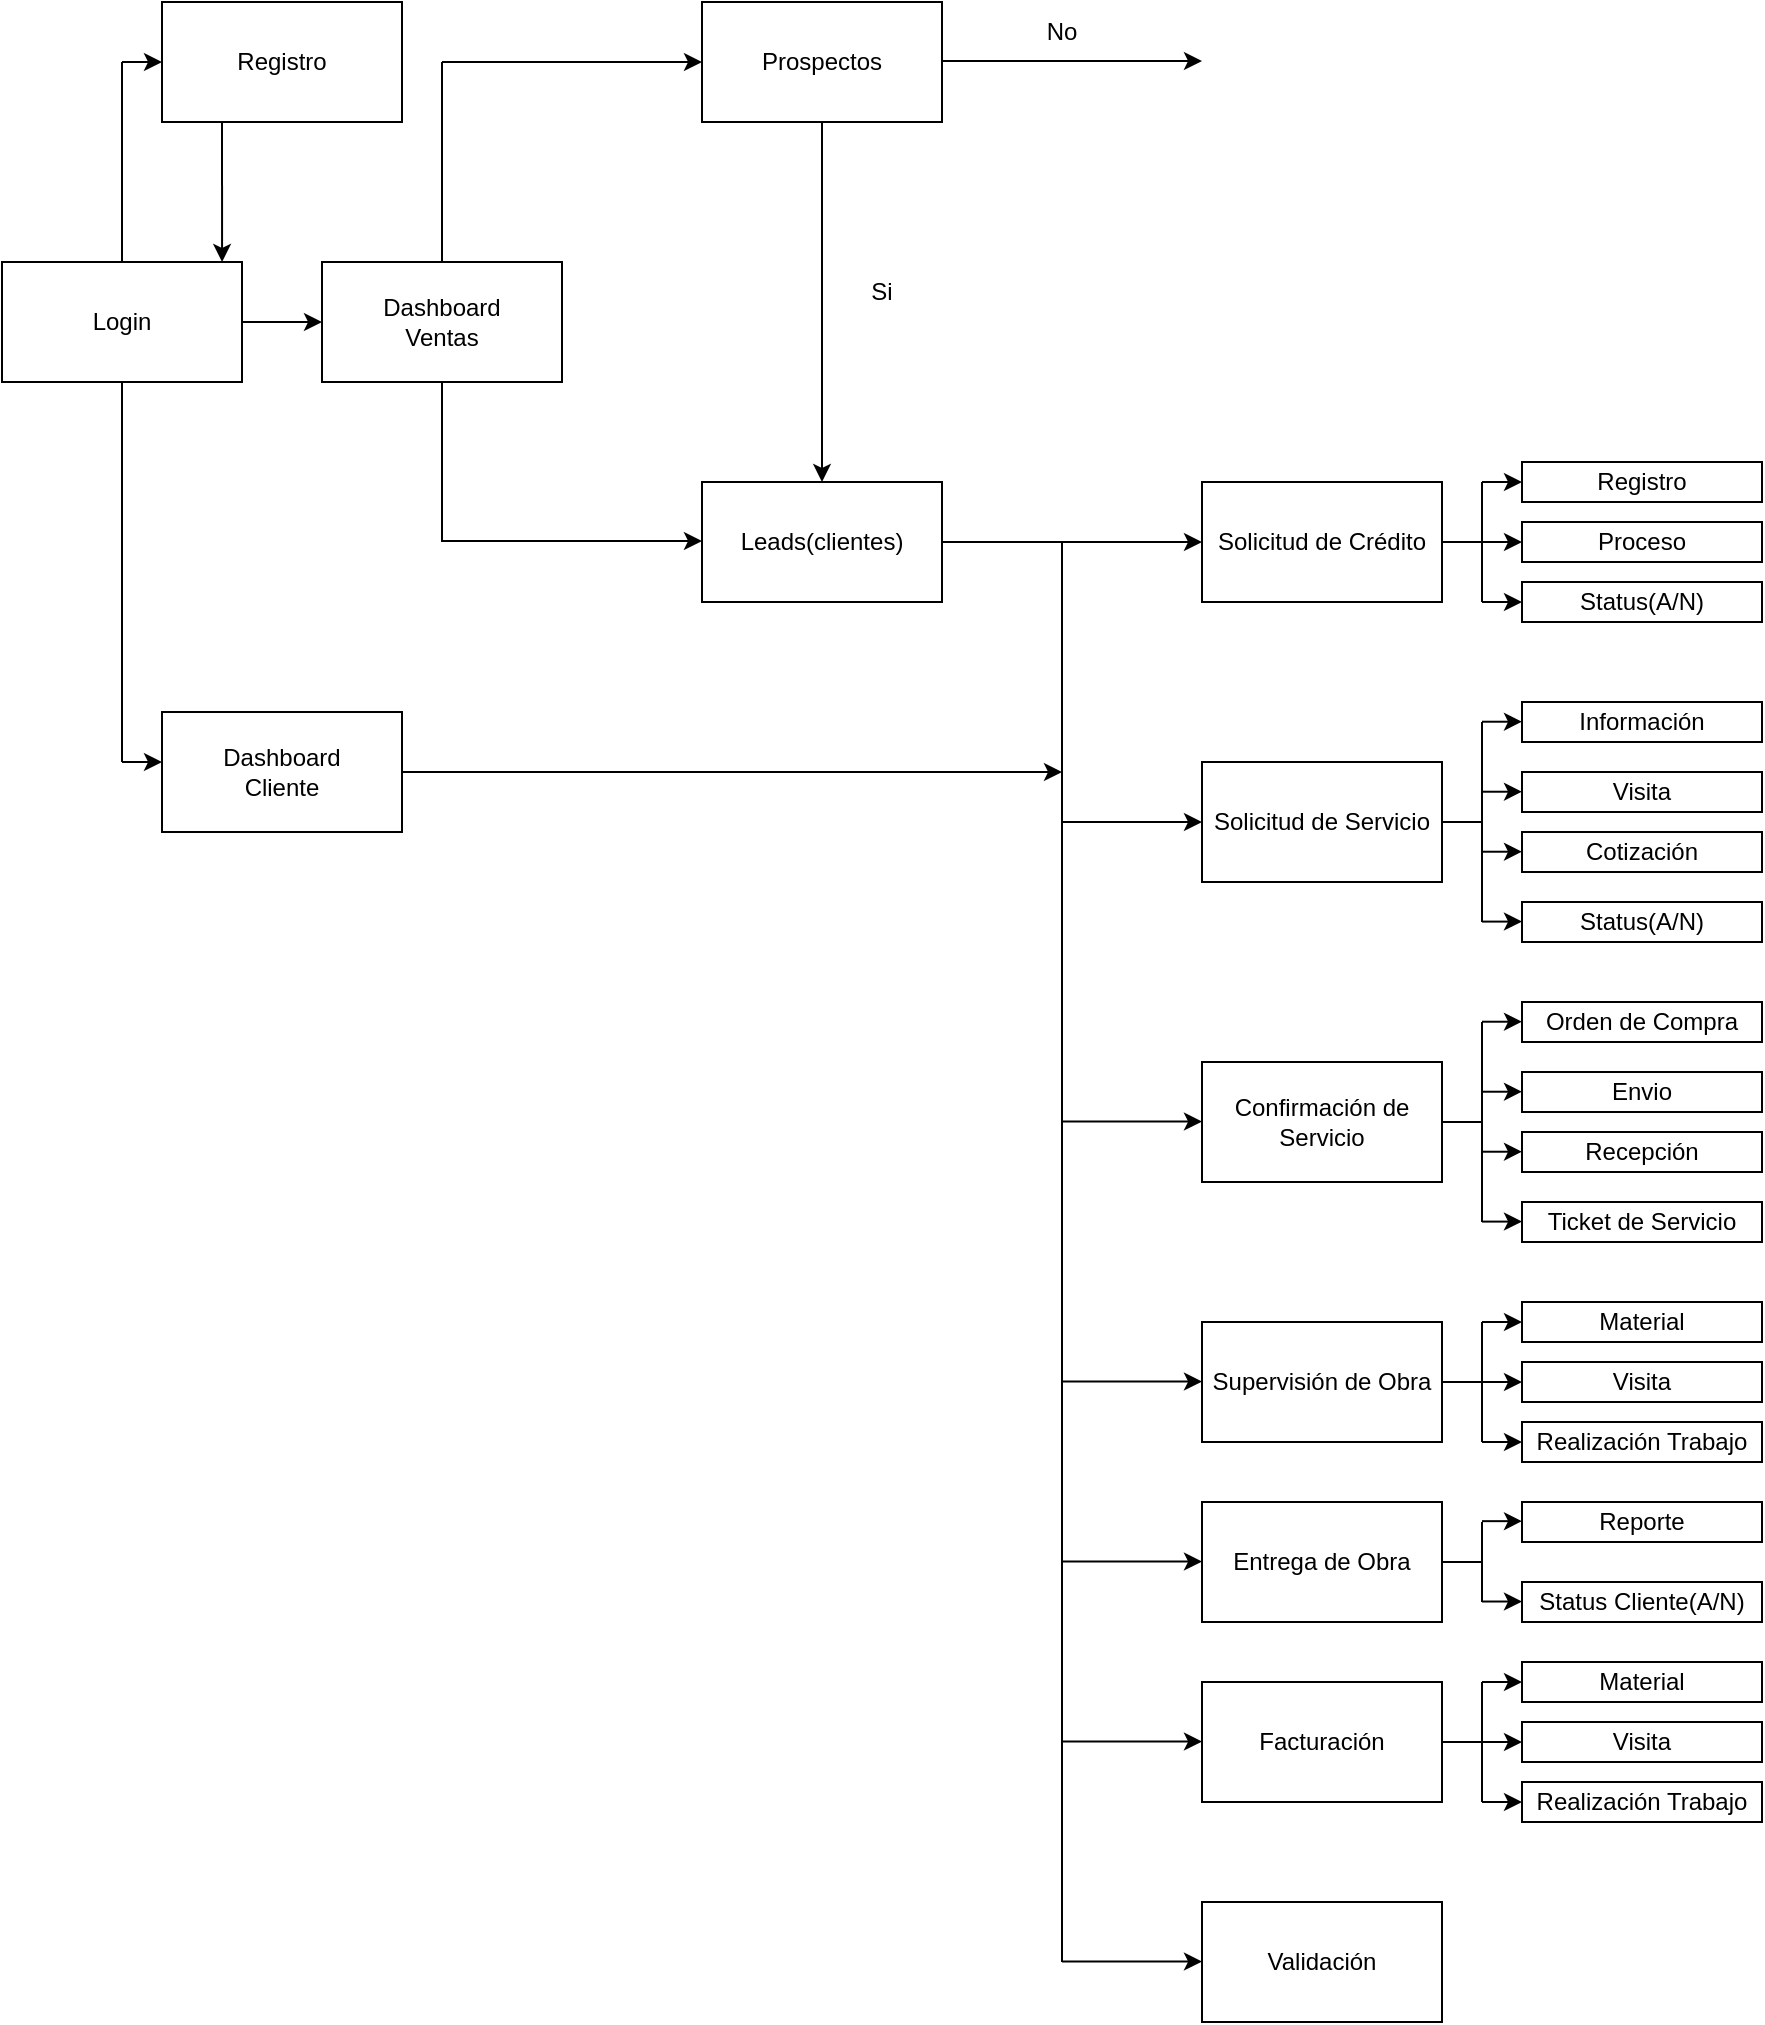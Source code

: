 <mxfile version="21.3.7" type="github">
  <diagram name="Page-1" id="Txa7uv1hDkDG_xIrRgC_">
    <mxGraphModel dx="2462" dy="1242" grid="1" gridSize="10" guides="1" tooltips="1" connect="1" arrows="1" fold="1" page="1" pageScale="1" pageWidth="850" pageHeight="1100" math="0" shadow="0">
      <root>
        <mxCell id="0" />
        <mxCell id="1" parent="0" />
        <mxCell id="wEfhnZ8D-ninJqCg0Blz-1" value="Login" style="rounded=0;whiteSpace=wrap;html=1;" vertex="1" parent="1">
          <mxGeometry x="90" y="350" width="120" height="60" as="geometry" />
        </mxCell>
        <mxCell id="wEfhnZ8D-ninJqCg0Blz-2" value="Registro" style="rounded=0;whiteSpace=wrap;html=1;" vertex="1" parent="1">
          <mxGeometry x="170" y="220" width="120" height="60" as="geometry" />
        </mxCell>
        <mxCell id="wEfhnZ8D-ninJqCg0Blz-3" value="" style="endArrow=none;html=1;rounded=0;exitX=0.5;exitY=0;exitDx=0;exitDy=0;" edge="1" parent="1" source="wEfhnZ8D-ninJqCg0Blz-1">
          <mxGeometry width="50" height="50" relative="1" as="geometry">
            <mxPoint x="400" y="440" as="sourcePoint" />
            <mxPoint x="150" y="250" as="targetPoint" />
          </mxGeometry>
        </mxCell>
        <mxCell id="wEfhnZ8D-ninJqCg0Blz-4" value="" style="endArrow=classic;html=1;rounded=0;entryX=0;entryY=0.5;entryDx=0;entryDy=0;" edge="1" parent="1" target="wEfhnZ8D-ninJqCg0Blz-2">
          <mxGeometry width="50" height="50" relative="1" as="geometry">
            <mxPoint x="150" y="250" as="sourcePoint" />
            <mxPoint x="450" y="390" as="targetPoint" />
          </mxGeometry>
        </mxCell>
        <mxCell id="wEfhnZ8D-ninJqCg0Blz-5" value="" style="endArrow=classic;html=1;rounded=0;exitX=0.25;exitY=1;exitDx=0;exitDy=0;entryX=0.917;entryY=0;entryDx=0;entryDy=0;entryPerimeter=0;" edge="1" parent="1" source="wEfhnZ8D-ninJqCg0Blz-2" target="wEfhnZ8D-ninJqCg0Blz-1">
          <mxGeometry width="50" height="50" relative="1" as="geometry">
            <mxPoint x="400" y="440" as="sourcePoint" />
            <mxPoint x="450" y="390" as="targetPoint" />
          </mxGeometry>
        </mxCell>
        <mxCell id="wEfhnZ8D-ninJqCg0Blz-6" value="" style="endArrow=classic;html=1;rounded=0;exitX=1;exitY=0.5;exitDx=0;exitDy=0;" edge="1" parent="1" source="wEfhnZ8D-ninJqCg0Blz-1">
          <mxGeometry width="50" height="50" relative="1" as="geometry">
            <mxPoint x="400" y="440" as="sourcePoint" />
            <mxPoint x="250" y="380" as="targetPoint" />
          </mxGeometry>
        </mxCell>
        <mxCell id="wEfhnZ8D-ninJqCg0Blz-7" value="Dashboard&lt;br&gt;Ventas" style="rounded=0;whiteSpace=wrap;html=1;" vertex="1" parent="1">
          <mxGeometry x="250" y="350" width="120" height="60" as="geometry" />
        </mxCell>
        <mxCell id="wEfhnZ8D-ninJqCg0Blz-8" value="" style="endArrow=none;html=1;rounded=0;exitX=0.5;exitY=0;exitDx=0;exitDy=0;" edge="1" parent="1" source="wEfhnZ8D-ninJqCg0Blz-7">
          <mxGeometry width="50" height="50" relative="1" as="geometry">
            <mxPoint x="400" y="440" as="sourcePoint" />
            <mxPoint x="310" y="250" as="targetPoint" />
          </mxGeometry>
        </mxCell>
        <mxCell id="wEfhnZ8D-ninJqCg0Blz-10" value="" style="endArrow=classic;html=1;rounded=0;" edge="1" parent="1">
          <mxGeometry width="50" height="50" relative="1" as="geometry">
            <mxPoint x="310" y="250" as="sourcePoint" />
            <mxPoint x="440" y="250" as="targetPoint" />
          </mxGeometry>
        </mxCell>
        <mxCell id="wEfhnZ8D-ninJqCg0Blz-11" value="Prospectos" style="rounded=0;whiteSpace=wrap;html=1;" vertex="1" parent="1">
          <mxGeometry x="440" y="220" width="120" height="60" as="geometry" />
        </mxCell>
        <mxCell id="wEfhnZ8D-ninJqCg0Blz-12" value="Leads(clientes)" style="rounded=0;whiteSpace=wrap;html=1;" vertex="1" parent="1">
          <mxGeometry x="440" y="460" width="120" height="60" as="geometry" />
        </mxCell>
        <mxCell id="wEfhnZ8D-ninJqCg0Blz-13" value="" style="endArrow=none;html=1;rounded=0;exitX=0.5;exitY=1;exitDx=0;exitDy=0;" edge="1" parent="1" source="wEfhnZ8D-ninJqCg0Blz-7">
          <mxGeometry width="50" height="50" relative="1" as="geometry">
            <mxPoint x="320" y="360" as="sourcePoint" />
            <mxPoint x="310" y="490" as="targetPoint" />
          </mxGeometry>
        </mxCell>
        <mxCell id="wEfhnZ8D-ninJqCg0Blz-14" value="" style="endArrow=classic;html=1;rounded=0;" edge="1" parent="1">
          <mxGeometry width="50" height="50" relative="1" as="geometry">
            <mxPoint x="310" y="489.5" as="sourcePoint" />
            <mxPoint x="440" y="489.5" as="targetPoint" />
          </mxGeometry>
        </mxCell>
        <mxCell id="wEfhnZ8D-ninJqCg0Blz-15" value="" style="endArrow=classic;html=1;rounded=0;exitX=0.5;exitY=1;exitDx=0;exitDy=0;entryX=0.5;entryY=0;entryDx=0;entryDy=0;" edge="1" parent="1" source="wEfhnZ8D-ninJqCg0Blz-11" target="wEfhnZ8D-ninJqCg0Blz-12">
          <mxGeometry width="50" height="50" relative="1" as="geometry">
            <mxPoint x="400" y="440" as="sourcePoint" />
            <mxPoint x="450" y="390" as="targetPoint" />
          </mxGeometry>
        </mxCell>
        <mxCell id="wEfhnZ8D-ninJqCg0Blz-16" value="Si" style="text;html=1;strokeColor=none;fillColor=none;align=center;verticalAlign=middle;whiteSpace=wrap;rounded=0;" vertex="1" parent="1">
          <mxGeometry x="500" y="350" width="60" height="30" as="geometry" />
        </mxCell>
        <mxCell id="wEfhnZ8D-ninJqCg0Blz-17" value="No" style="text;html=1;strokeColor=none;fillColor=none;align=center;verticalAlign=middle;whiteSpace=wrap;rounded=0;" vertex="1" parent="1">
          <mxGeometry x="590" y="220" width="60" height="30" as="geometry" />
        </mxCell>
        <mxCell id="wEfhnZ8D-ninJqCg0Blz-18" value="" style="endArrow=classic;html=1;rounded=0;" edge="1" parent="1">
          <mxGeometry width="50" height="50" relative="1" as="geometry">
            <mxPoint x="560" y="249.5" as="sourcePoint" />
            <mxPoint x="690" y="249.5" as="targetPoint" />
          </mxGeometry>
        </mxCell>
        <mxCell id="wEfhnZ8D-ninJqCg0Blz-19" value="Solicitud de Crédito" style="rounded=0;whiteSpace=wrap;html=1;" vertex="1" parent="1">
          <mxGeometry x="690" y="460" width="120" height="60" as="geometry" />
        </mxCell>
        <mxCell id="wEfhnZ8D-ninJqCg0Blz-20" value="" style="endArrow=classic;html=1;rounded=0;exitX=1;exitY=0.5;exitDx=0;exitDy=0;entryX=0;entryY=0.5;entryDx=0;entryDy=0;" edge="1" parent="1" source="wEfhnZ8D-ninJqCg0Blz-12" target="wEfhnZ8D-ninJqCg0Blz-19">
          <mxGeometry width="50" height="50" relative="1" as="geometry">
            <mxPoint x="320" y="499.5" as="sourcePoint" />
            <mxPoint x="450" y="499.5" as="targetPoint" />
          </mxGeometry>
        </mxCell>
        <mxCell id="wEfhnZ8D-ninJqCg0Blz-21" value="Solicitud de Servicio" style="rounded=0;whiteSpace=wrap;html=1;" vertex="1" parent="1">
          <mxGeometry x="690" y="600" width="120" height="60" as="geometry" />
        </mxCell>
        <mxCell id="wEfhnZ8D-ninJqCg0Blz-22" value="Confirmación de Servicio" style="rounded=0;whiteSpace=wrap;html=1;" vertex="1" parent="1">
          <mxGeometry x="690" y="750" width="120" height="60" as="geometry" />
        </mxCell>
        <mxCell id="wEfhnZ8D-ninJqCg0Blz-23" value="Supervisión de Obra" style="rounded=0;whiteSpace=wrap;html=1;" vertex="1" parent="1">
          <mxGeometry x="690" y="880" width="120" height="60" as="geometry" />
        </mxCell>
        <mxCell id="wEfhnZ8D-ninJqCg0Blz-24" value="Facturación" style="rounded=0;whiteSpace=wrap;html=1;" vertex="1" parent="1">
          <mxGeometry x="690" y="1060" width="120" height="60" as="geometry" />
        </mxCell>
        <mxCell id="wEfhnZ8D-ninJqCg0Blz-25" value="Validación" style="rounded=0;whiteSpace=wrap;html=1;" vertex="1" parent="1">
          <mxGeometry x="690" y="1170" width="120" height="60" as="geometry" />
        </mxCell>
        <mxCell id="wEfhnZ8D-ninJqCg0Blz-26" value="Entrega de Obra" style="rounded=0;whiteSpace=wrap;html=1;" vertex="1" parent="1">
          <mxGeometry x="690" y="970" width="120" height="60" as="geometry" />
        </mxCell>
        <mxCell id="wEfhnZ8D-ninJqCg0Blz-28" value="" style="endArrow=classic;html=1;rounded=0;entryX=0;entryY=0.5;entryDx=0;entryDy=0;" edge="1" parent="1" target="wEfhnZ8D-ninJqCg0Blz-21">
          <mxGeometry width="50" height="50" relative="1" as="geometry">
            <mxPoint x="620" y="630" as="sourcePoint" />
            <mxPoint x="650" y="600" as="targetPoint" />
          </mxGeometry>
        </mxCell>
        <mxCell id="wEfhnZ8D-ninJqCg0Blz-29" value="" style="endArrow=classic;html=1;rounded=0;entryX=0;entryY=0.5;entryDx=0;entryDy=0;" edge="1" parent="1">
          <mxGeometry width="50" height="50" relative="1" as="geometry">
            <mxPoint x="620" y="779.8" as="sourcePoint" />
            <mxPoint x="690" y="779.8" as="targetPoint" />
          </mxGeometry>
        </mxCell>
        <mxCell id="wEfhnZ8D-ninJqCg0Blz-30" value="" style="endArrow=classic;html=1;rounded=0;entryX=0;entryY=0.5;entryDx=0;entryDy=0;" edge="1" parent="1">
          <mxGeometry width="50" height="50" relative="1" as="geometry">
            <mxPoint x="620" y="909.8" as="sourcePoint" />
            <mxPoint x="690" y="909.8" as="targetPoint" />
          </mxGeometry>
        </mxCell>
        <mxCell id="wEfhnZ8D-ninJqCg0Blz-31" value="" style="endArrow=classic;html=1;rounded=0;entryX=0;entryY=0.5;entryDx=0;entryDy=0;" edge="1" parent="1">
          <mxGeometry width="50" height="50" relative="1" as="geometry">
            <mxPoint x="620" y="999.8" as="sourcePoint" />
            <mxPoint x="690" y="999.8" as="targetPoint" />
          </mxGeometry>
        </mxCell>
        <mxCell id="wEfhnZ8D-ninJqCg0Blz-32" value="" style="endArrow=classic;html=1;rounded=0;entryX=0;entryY=0.5;entryDx=0;entryDy=0;" edge="1" parent="1">
          <mxGeometry width="50" height="50" relative="1" as="geometry">
            <mxPoint x="620" y="1089.8" as="sourcePoint" />
            <mxPoint x="690" y="1089.8" as="targetPoint" />
          </mxGeometry>
        </mxCell>
        <mxCell id="wEfhnZ8D-ninJqCg0Blz-33" value="" style="endArrow=classic;html=1;rounded=0;entryX=0;entryY=0.5;entryDx=0;entryDy=0;" edge="1" parent="1">
          <mxGeometry width="50" height="50" relative="1" as="geometry">
            <mxPoint x="620" y="1199.8" as="sourcePoint" />
            <mxPoint x="690" y="1199.8" as="targetPoint" />
          </mxGeometry>
        </mxCell>
        <mxCell id="wEfhnZ8D-ninJqCg0Blz-34" value="" style="endArrow=none;html=1;rounded=0;" edge="1" parent="1">
          <mxGeometry width="50" height="50" relative="1" as="geometry">
            <mxPoint x="620" y="1200" as="sourcePoint" />
            <mxPoint x="620" y="490" as="targetPoint" />
          </mxGeometry>
        </mxCell>
        <mxCell id="wEfhnZ8D-ninJqCg0Blz-35" value="Registro" style="rounded=0;whiteSpace=wrap;html=1;" vertex="1" parent="1">
          <mxGeometry x="850" y="450" width="120" height="20" as="geometry" />
        </mxCell>
        <mxCell id="wEfhnZ8D-ninJqCg0Blz-36" value="Proceso" style="rounded=0;whiteSpace=wrap;html=1;" vertex="1" parent="1">
          <mxGeometry x="850" y="480" width="120" height="20" as="geometry" />
        </mxCell>
        <mxCell id="wEfhnZ8D-ninJqCg0Blz-37" value="Status(A/N)" style="rounded=0;whiteSpace=wrap;html=1;" vertex="1" parent="1">
          <mxGeometry x="850" y="510" width="120" height="20" as="geometry" />
        </mxCell>
        <mxCell id="wEfhnZ8D-ninJqCg0Blz-38" value="" style="endArrow=classic;html=1;rounded=0;exitX=1;exitY=0.5;exitDx=0;exitDy=0;entryX=0;entryY=0.5;entryDx=0;entryDy=0;" edge="1" parent="1" source="wEfhnZ8D-ninJqCg0Blz-19" target="wEfhnZ8D-ninJqCg0Blz-36">
          <mxGeometry width="50" height="50" relative="1" as="geometry">
            <mxPoint x="820" y="500" as="sourcePoint" />
            <mxPoint x="720" y="540" as="targetPoint" />
          </mxGeometry>
        </mxCell>
        <mxCell id="wEfhnZ8D-ninJqCg0Blz-39" value="" style="endArrow=none;html=1;rounded=0;" edge="1" parent="1">
          <mxGeometry width="50" height="50" relative="1" as="geometry">
            <mxPoint x="830" y="520" as="sourcePoint" />
            <mxPoint x="830" y="460" as="targetPoint" />
          </mxGeometry>
        </mxCell>
        <mxCell id="wEfhnZ8D-ninJqCg0Blz-40" value="" style="endArrow=classic;html=1;rounded=0;entryX=0;entryY=0.5;entryDx=0;entryDy=0;" edge="1" parent="1" target="wEfhnZ8D-ninJqCg0Blz-37">
          <mxGeometry width="50" height="50" relative="1" as="geometry">
            <mxPoint x="830" y="520" as="sourcePoint" />
            <mxPoint x="850" y="500" as="targetPoint" />
          </mxGeometry>
        </mxCell>
        <mxCell id="wEfhnZ8D-ninJqCg0Blz-41" value="" style="endArrow=classic;html=1;rounded=0;entryX=0;entryY=0.5;entryDx=0;entryDy=0;" edge="1" parent="1" target="wEfhnZ8D-ninJqCg0Blz-35">
          <mxGeometry width="50" height="50" relative="1" as="geometry">
            <mxPoint x="830" y="460" as="sourcePoint" />
            <mxPoint x="860" y="530" as="targetPoint" />
          </mxGeometry>
        </mxCell>
        <mxCell id="wEfhnZ8D-ninJqCg0Blz-42" value="Información" style="rounded=0;whiteSpace=wrap;html=1;" vertex="1" parent="1">
          <mxGeometry x="850" y="570" width="120" height="20" as="geometry" />
        </mxCell>
        <mxCell id="wEfhnZ8D-ninJqCg0Blz-43" value="Visita" style="rounded=0;whiteSpace=wrap;html=1;" vertex="1" parent="1">
          <mxGeometry x="850" y="605" width="120" height="20" as="geometry" />
        </mxCell>
        <mxCell id="wEfhnZ8D-ninJqCg0Blz-44" value="Cotización" style="rounded=0;whiteSpace=wrap;html=1;" vertex="1" parent="1">
          <mxGeometry x="850" y="635" width="120" height="20" as="geometry" />
        </mxCell>
        <mxCell id="wEfhnZ8D-ninJqCg0Blz-45" value="Status(A/N)" style="rounded=0;whiteSpace=wrap;html=1;" vertex="1" parent="1">
          <mxGeometry x="850" y="670" width="120" height="20" as="geometry" />
        </mxCell>
        <mxCell id="wEfhnZ8D-ninJqCg0Blz-47" value="" style="endArrow=none;html=1;rounded=0;" edge="1" parent="1">
          <mxGeometry width="50" height="50" relative="1" as="geometry">
            <mxPoint x="830" y="680" as="sourcePoint" />
            <mxPoint x="830" y="580" as="targetPoint" />
          </mxGeometry>
        </mxCell>
        <mxCell id="wEfhnZ8D-ninJqCg0Blz-49" value="" style="endArrow=classic;html=1;rounded=0;entryX=0;entryY=0.25;entryDx=0;entryDy=0;" edge="1" parent="1">
          <mxGeometry width="50" height="50" relative="1" as="geometry">
            <mxPoint x="830" y="579.86" as="sourcePoint" />
            <mxPoint x="850" y="579.86" as="targetPoint" />
            <Array as="points">
              <mxPoint x="840" y="579.86" />
            </Array>
          </mxGeometry>
        </mxCell>
        <mxCell id="wEfhnZ8D-ninJqCg0Blz-50" value="" style="endArrow=classic;html=1;rounded=0;entryX=0;entryY=0.25;entryDx=0;entryDy=0;" edge="1" parent="1">
          <mxGeometry width="50" height="50" relative="1" as="geometry">
            <mxPoint x="830" y="614.86" as="sourcePoint" />
            <mxPoint x="850" y="614.86" as="targetPoint" />
            <Array as="points">
              <mxPoint x="840" y="614.86" />
            </Array>
          </mxGeometry>
        </mxCell>
        <mxCell id="wEfhnZ8D-ninJqCg0Blz-51" value="" style="endArrow=classic;html=1;rounded=0;entryX=0;entryY=0.25;entryDx=0;entryDy=0;" edge="1" parent="1">
          <mxGeometry width="50" height="50" relative="1" as="geometry">
            <mxPoint x="830" y="644.86" as="sourcePoint" />
            <mxPoint x="850" y="644.86" as="targetPoint" />
            <Array as="points">
              <mxPoint x="840" y="644.86" />
            </Array>
          </mxGeometry>
        </mxCell>
        <mxCell id="wEfhnZ8D-ninJqCg0Blz-52" value="" style="endArrow=classic;html=1;rounded=0;entryX=0;entryY=0.25;entryDx=0;entryDy=0;" edge="1" parent="1">
          <mxGeometry width="50" height="50" relative="1" as="geometry">
            <mxPoint x="830" y="679.8" as="sourcePoint" />
            <mxPoint x="850" y="679.8" as="targetPoint" />
            <Array as="points">
              <mxPoint x="840" y="679.8" />
            </Array>
          </mxGeometry>
        </mxCell>
        <mxCell id="wEfhnZ8D-ninJqCg0Blz-53" value="" style="endArrow=none;html=1;rounded=0;exitX=1;exitY=0.5;exitDx=0;exitDy=0;" edge="1" parent="1" source="wEfhnZ8D-ninJqCg0Blz-21">
          <mxGeometry width="50" height="50" relative="1" as="geometry">
            <mxPoint x="850" y="710" as="sourcePoint" />
            <mxPoint x="830" y="630" as="targetPoint" />
          </mxGeometry>
        </mxCell>
        <mxCell id="wEfhnZ8D-ninJqCg0Blz-54" value="Orden de Compra" style="rounded=0;whiteSpace=wrap;html=1;" vertex="1" parent="1">
          <mxGeometry x="850" y="720" width="120" height="20" as="geometry" />
        </mxCell>
        <mxCell id="wEfhnZ8D-ninJqCg0Blz-55" value="Envio" style="rounded=0;whiteSpace=wrap;html=1;" vertex="1" parent="1">
          <mxGeometry x="850" y="755" width="120" height="20" as="geometry" />
        </mxCell>
        <mxCell id="wEfhnZ8D-ninJqCg0Blz-56" value="Recepción" style="rounded=0;whiteSpace=wrap;html=1;" vertex="1" parent="1">
          <mxGeometry x="850" y="785" width="120" height="20" as="geometry" />
        </mxCell>
        <mxCell id="wEfhnZ8D-ninJqCg0Blz-57" value="Ticket de Servicio" style="rounded=0;whiteSpace=wrap;html=1;" vertex="1" parent="1">
          <mxGeometry x="850" y="820" width="120" height="20" as="geometry" />
        </mxCell>
        <mxCell id="wEfhnZ8D-ninJqCg0Blz-58" value="" style="endArrow=none;html=1;rounded=0;" edge="1" parent="1">
          <mxGeometry width="50" height="50" relative="1" as="geometry">
            <mxPoint x="830" y="830" as="sourcePoint" />
            <mxPoint x="830" y="730" as="targetPoint" />
          </mxGeometry>
        </mxCell>
        <mxCell id="wEfhnZ8D-ninJqCg0Blz-59" value="" style="endArrow=classic;html=1;rounded=0;entryX=0;entryY=0.25;entryDx=0;entryDy=0;" edge="1" parent="1">
          <mxGeometry width="50" height="50" relative="1" as="geometry">
            <mxPoint x="830" y="729.86" as="sourcePoint" />
            <mxPoint x="850" y="729.86" as="targetPoint" />
            <Array as="points">
              <mxPoint x="840" y="729.86" />
            </Array>
          </mxGeometry>
        </mxCell>
        <mxCell id="wEfhnZ8D-ninJqCg0Blz-60" value="" style="endArrow=classic;html=1;rounded=0;entryX=0;entryY=0.25;entryDx=0;entryDy=0;" edge="1" parent="1">
          <mxGeometry width="50" height="50" relative="1" as="geometry">
            <mxPoint x="830" y="764.86" as="sourcePoint" />
            <mxPoint x="850" y="764.86" as="targetPoint" />
            <Array as="points">
              <mxPoint x="840" y="764.86" />
            </Array>
          </mxGeometry>
        </mxCell>
        <mxCell id="wEfhnZ8D-ninJqCg0Blz-61" value="" style="endArrow=classic;html=1;rounded=0;entryX=0;entryY=0.25;entryDx=0;entryDy=0;" edge="1" parent="1">
          <mxGeometry width="50" height="50" relative="1" as="geometry">
            <mxPoint x="830" y="794.86" as="sourcePoint" />
            <mxPoint x="850" y="794.86" as="targetPoint" />
            <Array as="points">
              <mxPoint x="840" y="794.86" />
            </Array>
          </mxGeometry>
        </mxCell>
        <mxCell id="wEfhnZ8D-ninJqCg0Blz-62" value="" style="endArrow=classic;html=1;rounded=0;entryX=0;entryY=0.25;entryDx=0;entryDy=0;" edge="1" parent="1">
          <mxGeometry width="50" height="50" relative="1" as="geometry">
            <mxPoint x="830" y="829.8" as="sourcePoint" />
            <mxPoint x="850" y="829.8" as="targetPoint" />
            <Array as="points">
              <mxPoint x="840" y="829.8" />
            </Array>
          </mxGeometry>
        </mxCell>
        <mxCell id="wEfhnZ8D-ninJqCg0Blz-63" value="" style="endArrow=none;html=1;rounded=0;exitX=1;exitY=0.5;exitDx=0;exitDy=0;" edge="1" parent="1">
          <mxGeometry width="50" height="50" relative="1" as="geometry">
            <mxPoint x="810" y="780" as="sourcePoint" />
            <mxPoint x="830" y="780" as="targetPoint" />
          </mxGeometry>
        </mxCell>
        <mxCell id="wEfhnZ8D-ninJqCg0Blz-64" value="Material" style="rounded=0;whiteSpace=wrap;html=1;" vertex="1" parent="1">
          <mxGeometry x="850" y="870" width="120" height="20" as="geometry" />
        </mxCell>
        <mxCell id="wEfhnZ8D-ninJqCg0Blz-65" value="Visita" style="rounded=0;whiteSpace=wrap;html=1;" vertex="1" parent="1">
          <mxGeometry x="850" y="900" width="120" height="20" as="geometry" />
        </mxCell>
        <mxCell id="wEfhnZ8D-ninJqCg0Blz-66" value="Realización Trabajo" style="rounded=0;whiteSpace=wrap;html=1;" vertex="1" parent="1">
          <mxGeometry x="850" y="930" width="120" height="20" as="geometry" />
        </mxCell>
        <mxCell id="wEfhnZ8D-ninJqCg0Blz-67" value="" style="endArrow=classic;html=1;rounded=0;exitX=1;exitY=0.5;exitDx=0;exitDy=0;entryX=0;entryY=0.5;entryDx=0;entryDy=0;" edge="1" parent="1" target="wEfhnZ8D-ninJqCg0Blz-65">
          <mxGeometry width="50" height="50" relative="1" as="geometry">
            <mxPoint x="810" y="910" as="sourcePoint" />
            <mxPoint x="720" y="960" as="targetPoint" />
          </mxGeometry>
        </mxCell>
        <mxCell id="wEfhnZ8D-ninJqCg0Blz-68" value="" style="endArrow=none;html=1;rounded=0;" edge="1" parent="1">
          <mxGeometry width="50" height="50" relative="1" as="geometry">
            <mxPoint x="830" y="940" as="sourcePoint" />
            <mxPoint x="830" y="880" as="targetPoint" />
          </mxGeometry>
        </mxCell>
        <mxCell id="wEfhnZ8D-ninJqCg0Blz-69" value="" style="endArrow=classic;html=1;rounded=0;entryX=0;entryY=0.5;entryDx=0;entryDy=0;" edge="1" parent="1" target="wEfhnZ8D-ninJqCg0Blz-66">
          <mxGeometry width="50" height="50" relative="1" as="geometry">
            <mxPoint x="830" y="940" as="sourcePoint" />
            <mxPoint x="850" y="920" as="targetPoint" />
          </mxGeometry>
        </mxCell>
        <mxCell id="wEfhnZ8D-ninJqCg0Blz-70" value="" style="endArrow=classic;html=1;rounded=0;entryX=0;entryY=0.5;entryDx=0;entryDy=0;" edge="1" parent="1" target="wEfhnZ8D-ninJqCg0Blz-64">
          <mxGeometry width="50" height="50" relative="1" as="geometry">
            <mxPoint x="830" y="880" as="sourcePoint" />
            <mxPoint x="860" y="950" as="targetPoint" />
          </mxGeometry>
        </mxCell>
        <mxCell id="wEfhnZ8D-ninJqCg0Blz-71" value="Reporte" style="rounded=0;whiteSpace=wrap;html=1;" vertex="1" parent="1">
          <mxGeometry x="850" y="970" width="120" height="20" as="geometry" />
        </mxCell>
        <mxCell id="wEfhnZ8D-ninJqCg0Blz-72" value="Status Cliente(A/N)" style="rounded=0;whiteSpace=wrap;html=1;" vertex="1" parent="1">
          <mxGeometry x="850" y="1010" width="120" height="20" as="geometry" />
        </mxCell>
        <mxCell id="wEfhnZ8D-ninJqCg0Blz-73" value="" style="endArrow=none;html=1;rounded=0;exitX=1;exitY=0.5;exitDx=0;exitDy=0;" edge="1" parent="1" source="wEfhnZ8D-ninJqCg0Blz-26">
          <mxGeometry width="50" height="50" relative="1" as="geometry">
            <mxPoint x="780" y="1020" as="sourcePoint" />
            <mxPoint x="830" y="1000" as="targetPoint" />
          </mxGeometry>
        </mxCell>
        <mxCell id="wEfhnZ8D-ninJqCg0Blz-74" value="" style="endArrow=none;html=1;rounded=0;" edge="1" parent="1">
          <mxGeometry width="50" height="50" relative="1" as="geometry">
            <mxPoint x="830" y="1020" as="sourcePoint" />
            <mxPoint x="830" y="980" as="targetPoint" />
          </mxGeometry>
        </mxCell>
        <mxCell id="wEfhnZ8D-ninJqCg0Blz-75" value="" style="endArrow=classic;html=1;rounded=0;entryX=0;entryY=0.5;entryDx=0;entryDy=0;" edge="1" parent="1">
          <mxGeometry width="50" height="50" relative="1" as="geometry">
            <mxPoint x="830" y="979.58" as="sourcePoint" />
            <mxPoint x="850" y="979.58" as="targetPoint" />
          </mxGeometry>
        </mxCell>
        <mxCell id="wEfhnZ8D-ninJqCg0Blz-76" value="" style="endArrow=classic;html=1;rounded=0;entryX=0;entryY=0.5;entryDx=0;entryDy=0;" edge="1" parent="1">
          <mxGeometry width="50" height="50" relative="1" as="geometry">
            <mxPoint x="830" y="1019.76" as="sourcePoint" />
            <mxPoint x="850" y="1019.76" as="targetPoint" />
          </mxGeometry>
        </mxCell>
        <mxCell id="wEfhnZ8D-ninJqCg0Blz-77" value="Material" style="rounded=0;whiteSpace=wrap;html=1;" vertex="1" parent="1">
          <mxGeometry x="850" y="1050" width="120" height="20" as="geometry" />
        </mxCell>
        <mxCell id="wEfhnZ8D-ninJqCg0Blz-78" value="Visita" style="rounded=0;whiteSpace=wrap;html=1;" vertex="1" parent="1">
          <mxGeometry x="850" y="1080" width="120" height="20" as="geometry" />
        </mxCell>
        <mxCell id="wEfhnZ8D-ninJqCg0Blz-79" value="Realización Trabajo" style="rounded=0;whiteSpace=wrap;html=1;" vertex="1" parent="1">
          <mxGeometry x="850" y="1110" width="120" height="20" as="geometry" />
        </mxCell>
        <mxCell id="wEfhnZ8D-ninJqCg0Blz-80" value="" style="endArrow=classic;html=1;rounded=0;exitX=1;exitY=0.5;exitDx=0;exitDy=0;entryX=0;entryY=0.5;entryDx=0;entryDy=0;" edge="1" parent="1" target="wEfhnZ8D-ninJqCg0Blz-78">
          <mxGeometry width="50" height="50" relative="1" as="geometry">
            <mxPoint x="810" y="1090" as="sourcePoint" />
            <mxPoint x="720" y="1140" as="targetPoint" />
          </mxGeometry>
        </mxCell>
        <mxCell id="wEfhnZ8D-ninJqCg0Blz-81" value="" style="endArrow=none;html=1;rounded=0;" edge="1" parent="1">
          <mxGeometry width="50" height="50" relative="1" as="geometry">
            <mxPoint x="830" y="1120" as="sourcePoint" />
            <mxPoint x="830" y="1060" as="targetPoint" />
          </mxGeometry>
        </mxCell>
        <mxCell id="wEfhnZ8D-ninJqCg0Blz-82" value="" style="endArrow=classic;html=1;rounded=0;entryX=0;entryY=0.5;entryDx=0;entryDy=0;" edge="1" parent="1" target="wEfhnZ8D-ninJqCg0Blz-79">
          <mxGeometry width="50" height="50" relative="1" as="geometry">
            <mxPoint x="830" y="1120" as="sourcePoint" />
            <mxPoint x="850" y="1100" as="targetPoint" />
          </mxGeometry>
        </mxCell>
        <mxCell id="wEfhnZ8D-ninJqCg0Blz-83" value="" style="endArrow=classic;html=1;rounded=0;entryX=0;entryY=0.5;entryDx=0;entryDy=0;" edge="1" parent="1" target="wEfhnZ8D-ninJqCg0Blz-77">
          <mxGeometry width="50" height="50" relative="1" as="geometry">
            <mxPoint x="830" y="1060" as="sourcePoint" />
            <mxPoint x="860" y="1130" as="targetPoint" />
          </mxGeometry>
        </mxCell>
        <mxCell id="wEfhnZ8D-ninJqCg0Blz-84" value="Dashboard&lt;br&gt;Cliente" style="rounded=0;whiteSpace=wrap;html=1;" vertex="1" parent="1">
          <mxGeometry x="170" y="575" width="120" height="60" as="geometry" />
        </mxCell>
        <mxCell id="wEfhnZ8D-ninJqCg0Blz-85" value="" style="endArrow=none;html=1;rounded=0;entryX=0.5;entryY=1;entryDx=0;entryDy=0;" edge="1" parent="1" target="wEfhnZ8D-ninJqCg0Blz-1">
          <mxGeometry width="50" height="50" relative="1" as="geometry">
            <mxPoint x="150" y="600" as="sourcePoint" />
            <mxPoint x="150" y="410" as="targetPoint" />
          </mxGeometry>
        </mxCell>
        <mxCell id="wEfhnZ8D-ninJqCg0Blz-86" value="" style="endArrow=classic;html=1;rounded=0;entryX=0;entryY=0.5;entryDx=0;entryDy=0;" edge="1" parent="1">
          <mxGeometry width="50" height="50" relative="1" as="geometry">
            <mxPoint x="150" y="600" as="sourcePoint" />
            <mxPoint x="170" y="600" as="targetPoint" />
          </mxGeometry>
        </mxCell>
        <mxCell id="wEfhnZ8D-ninJqCg0Blz-88" value="" style="endArrow=classic;html=1;rounded=0;exitX=1;exitY=0.5;exitDx=0;exitDy=0;" edge="1" parent="1" source="wEfhnZ8D-ninJqCg0Blz-84">
          <mxGeometry width="50" height="50" relative="1" as="geometry">
            <mxPoint x="220" y="600" as="sourcePoint" />
            <mxPoint x="620" y="605" as="targetPoint" />
          </mxGeometry>
        </mxCell>
      </root>
    </mxGraphModel>
  </diagram>
</mxfile>
